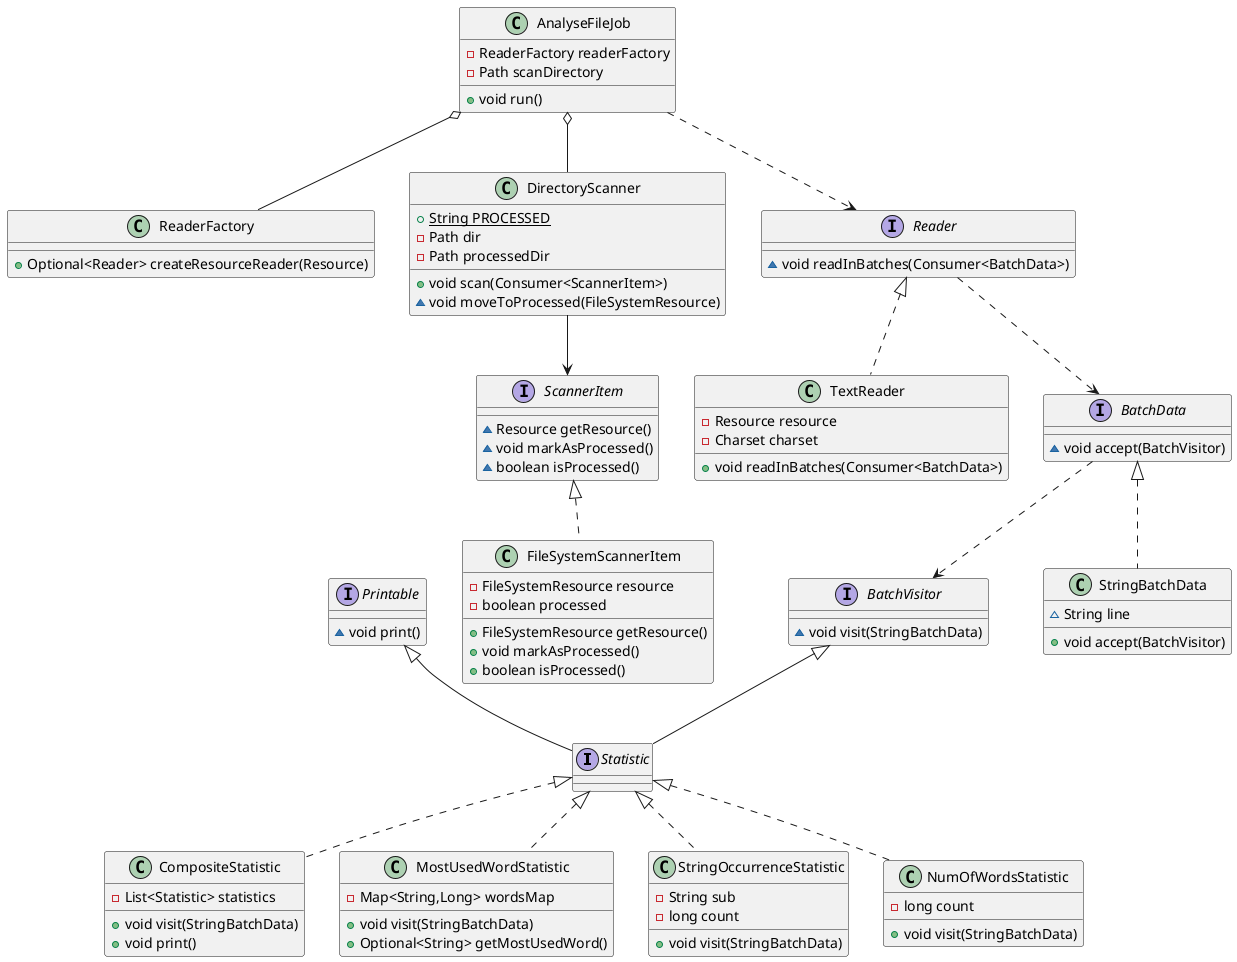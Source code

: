@startuml
interface Statistic {
}
interface Printable {
~ void print()
}
class CompositeStatistic {
- List<Statistic> statistics
+ void visit(StringBatchData)
+ void print()
}
class MostUsedWordStatistic {
- Map<String,Long> wordsMap
+ void visit(StringBatchData)
+ Optional<String> getMostUsedWord()
}
class ReaderFactory {
+ Optional<Reader> createResourceReader(Resource)
}
class StringOccurrenceStatistic {
- String sub
- long count
+ void visit(StringBatchData)
}
interface BatchVisitor {
~ void visit(StringBatchData)
}
class AnalyseFileJob {
- ReaderFactory readerFactory
- Path scanDirectory
+ void run()
}
class DirectoryScanner {
+ {static} String PROCESSED
- Path dir
- Path processedDir
+ void scan(Consumer<ScannerItem>)
~ void moveToProcessed(FileSystemResource)
}
class FileSystemScannerItem {
- FileSystemResource resource
- boolean processed
+ FileSystemResource getResource()
+ void markAsProcessed()
+ boolean isProcessed()
}
interface Reader {
~ void readInBatches(Consumer<BatchData>)
}
class TextReader {
- Resource resource
- Charset charset
+ void readInBatches(Consumer<BatchData>)
}
interface BatchData {
~ void accept(BatchVisitor)
}
class NumOfWordsStatistic {
- long count
+ void visit(StringBatchData)
}
class StringBatchData {
~ String line
+ void accept(BatchVisitor)
}
interface ScannerItem {
~ Resource getResource()
~ void markAsProcessed()
~ boolean isProcessed()
}

BatchVisitor <|-- Statistic
Printable <|-- Statistic
Statistic <|.. MostUsedWordStatistic
Statistic <|.. StringOccurrenceStatistic
Statistic <|.. NumOfWordsStatistic
Statistic <|.. CompositeStatistic
ScannerItem <|.. FileSystemScannerItem
Reader <|.. TextReader
BatchData <|.. StringBatchData
BatchData ..> BatchVisitor

AnalyseFileJob o-- ReaderFactory
AnalyseFileJob o-- DirectoryScanner

Reader ..> BatchData

DirectoryScanner --> ScannerItem
AnalyseFileJob ..> Reader

@enduml